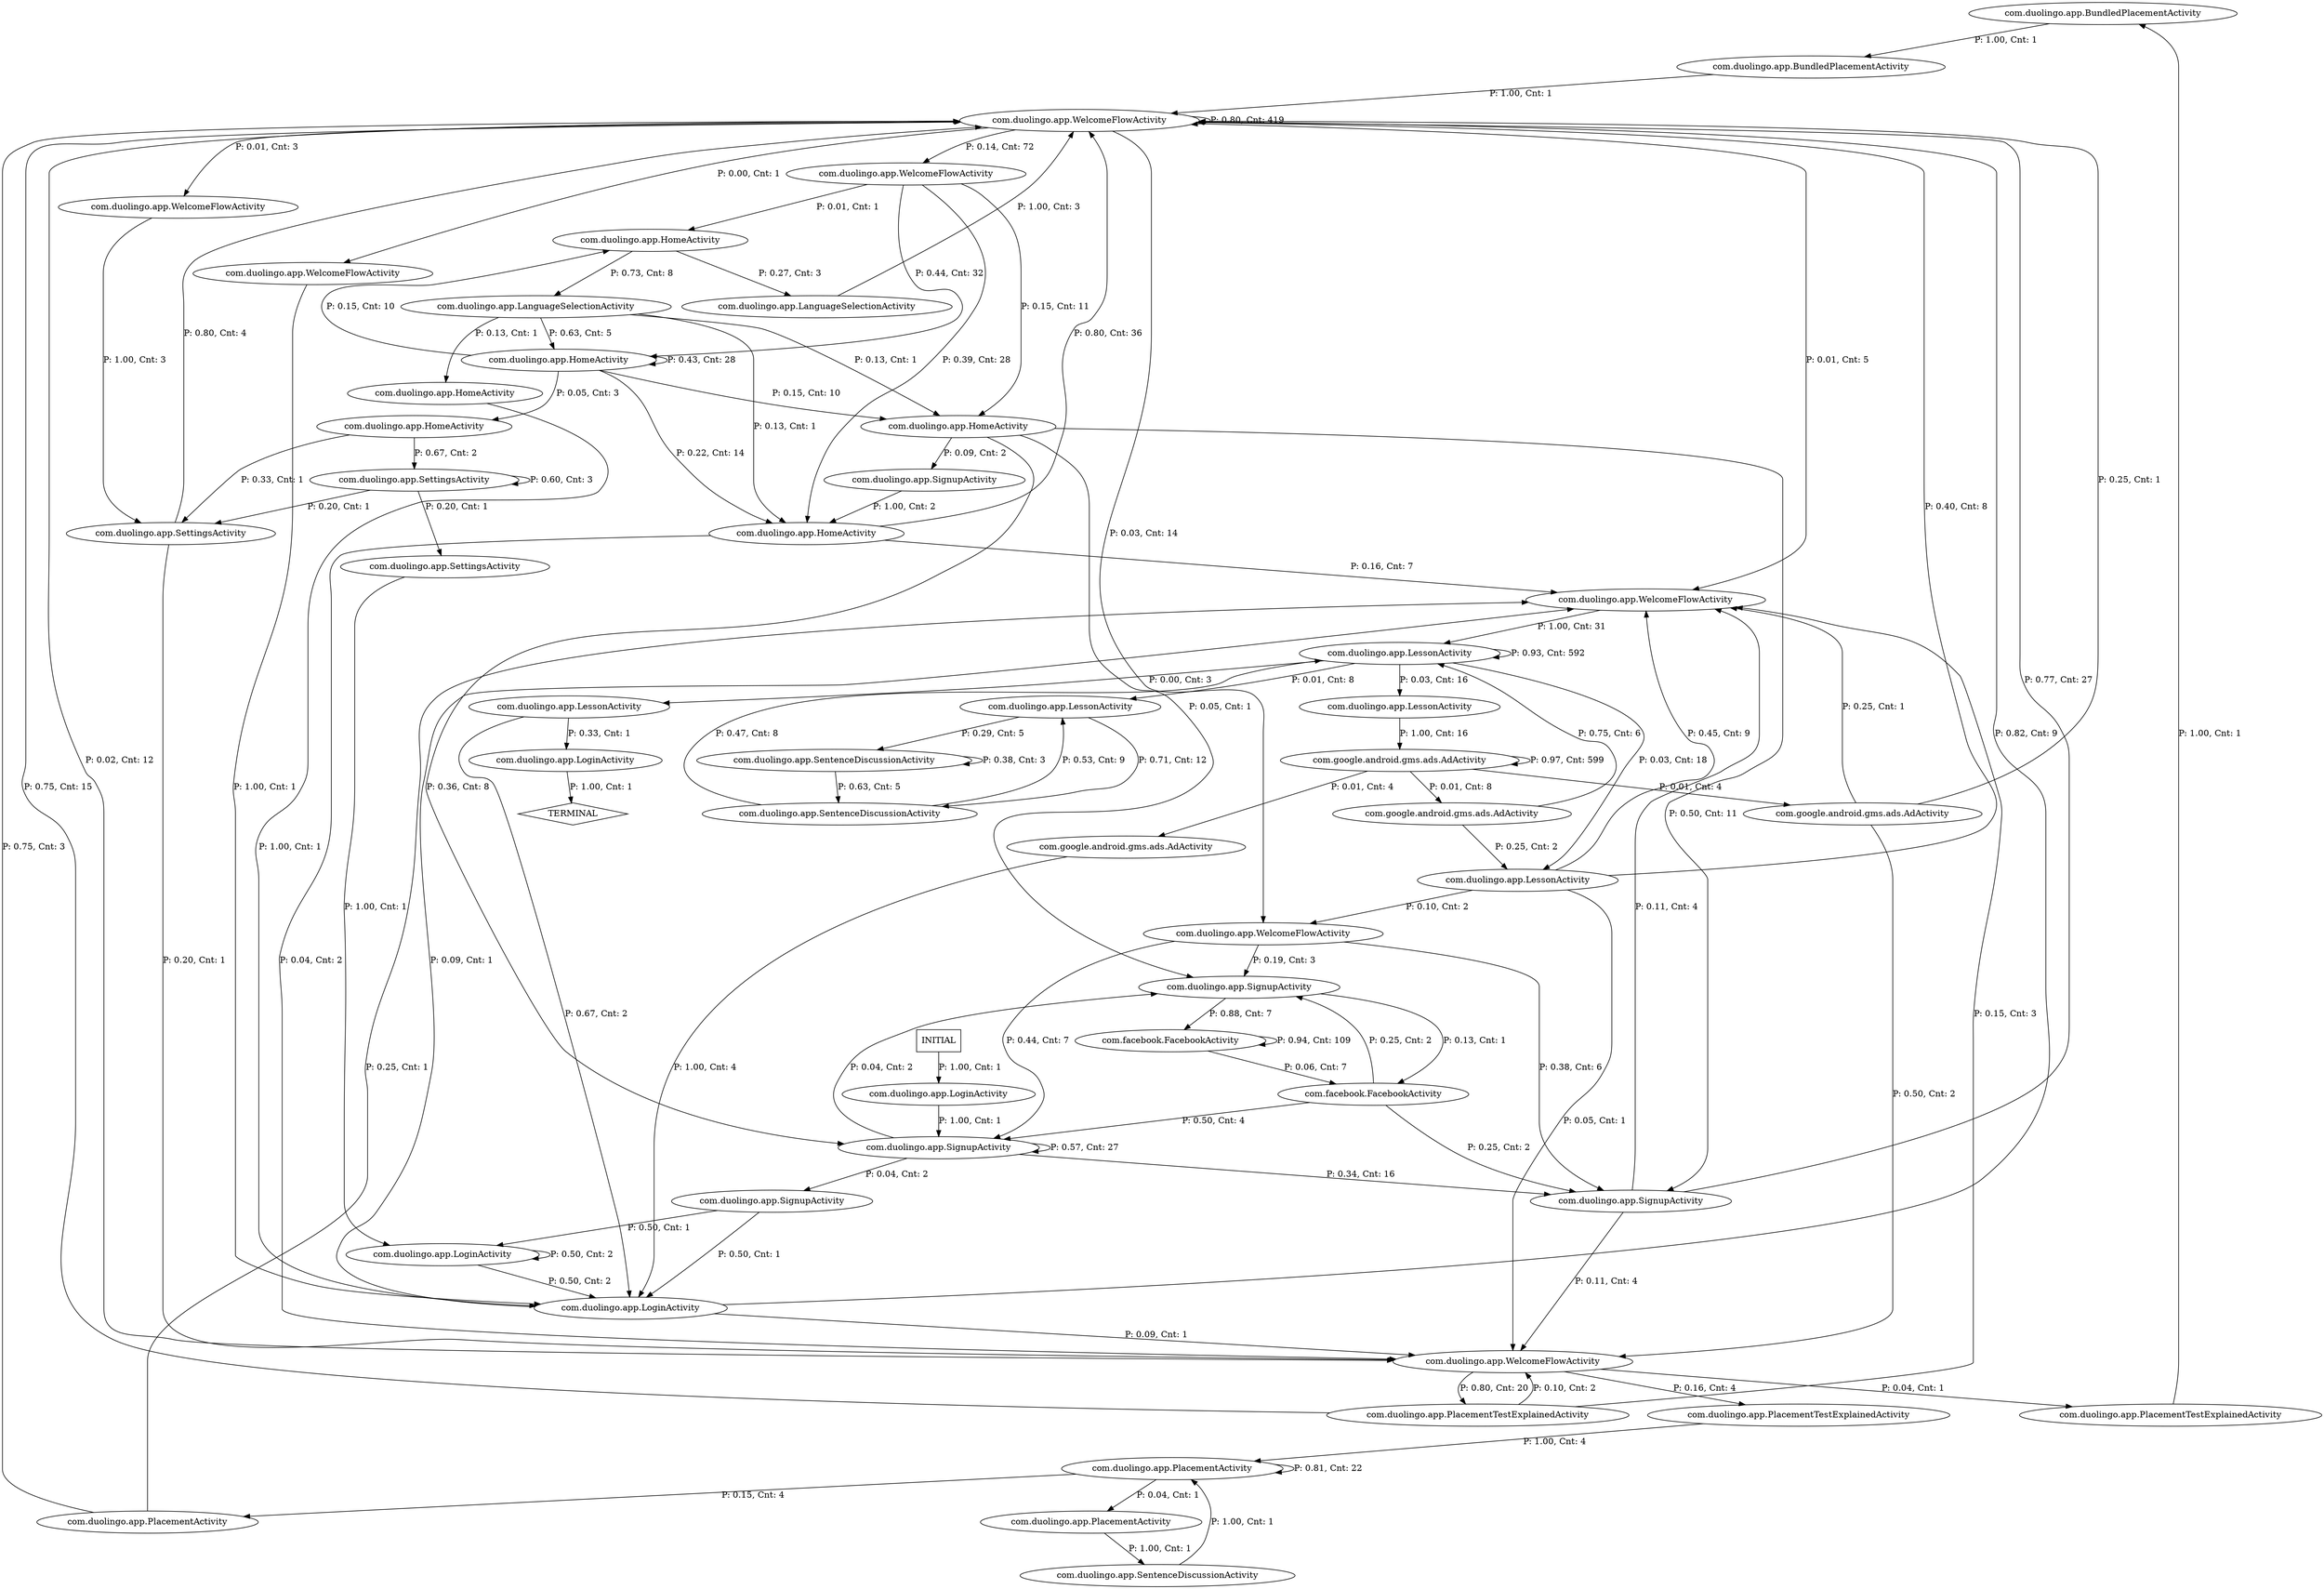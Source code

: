 digraph G {
  0 [label="com.duolingo.app.BundledPlacementActivity"];
  1 [label="com.duolingo.app.BundledPlacementActivity"];
  2 [label="com.duolingo.app.HomeActivity"];
  3 [label="com.duolingo.app.HomeActivity"];
  4 [label="com.duolingo.app.HomeActivity"];
  5 [label="com.duolingo.app.HomeActivity"];
  6 [label="com.duolingo.app.HomeActivity"];
  7 [label="com.duolingo.app.HomeActivity"];
  8 [label="com.duolingo.app.LanguageSelectionActivity"];
  9 [label="com.duolingo.app.LanguageSelectionActivity"];
  10 [label="com.duolingo.app.LessonActivity"];
  11 [label="com.duolingo.app.LessonActivity"];
  12 [label="com.duolingo.app.LessonActivity"];
  13 [label="com.duolingo.app.LessonActivity"];
  14 [label="com.duolingo.app.LessonActivity"];
  15 [label="com.duolingo.app.LoginActivity"];
  16 [label="com.duolingo.app.LoginActivity"];
  17 [label="com.duolingo.app.LoginActivity"];
  18 [label="com.duolingo.app.LoginActivity"];
  19 [label="com.duolingo.app.PlacementActivity"];
  20 [label="com.duolingo.app.PlacementActivity"];
  21 [label="com.duolingo.app.PlacementActivity"];
  22 [label="com.duolingo.app.PlacementTestExplainedActivity"];
  23 [label="com.duolingo.app.PlacementTestExplainedActivity"];
  24 [label="com.duolingo.app.PlacementTestExplainedActivity"];
  25 [label="com.duolingo.app.SentenceDiscussionActivity"];
  26 [label="com.duolingo.app.SentenceDiscussionActivity"];
  27 [label="com.duolingo.app.SentenceDiscussionActivity"];
  28 [label="com.duolingo.app.SettingsActivity"];
  29 [label="com.duolingo.app.SettingsActivity"];
  30 [label="com.duolingo.app.SettingsActivity"];
  31 [label="com.duolingo.app.SignupActivity"];
  32 [label="com.duolingo.app.SignupActivity"];
  33 [label="com.duolingo.app.SignupActivity"];
  34 [label="com.duolingo.app.SignupActivity"];
  35 [label="com.duolingo.app.SignupActivity"];
  36 [label="com.duolingo.app.WelcomeFlowActivity"];
  37 [label="com.duolingo.app.WelcomeFlowActivity"];
  38 [label="com.duolingo.app.WelcomeFlowActivity"];
  39 [label="com.duolingo.app.WelcomeFlowActivity"];
  40 [label="com.duolingo.app.WelcomeFlowActivity"];
  41 [label="com.duolingo.app.WelcomeFlowActivity"];
  42 [label="com.duolingo.app.WelcomeFlowActivity"];
  43 [label="com.facebook.FacebookActivity"];
  44 [label="com.facebook.FacebookActivity"];
  45 [label="com.google.android.gms.ads.AdActivity"];
  46 [label="com.google.android.gms.ads.AdActivity"];
  47 [label="com.google.android.gms.ads.AdActivity"];
  48 [label="com.google.android.gms.ads.AdActivity"];
  49 [label="TERMINAL",shape=diamond];
  50 [label="INITIAL",shape=box];
0->1 [label="P: 1.00, Cnt: 1"];
1->42 [label="P: 1.00, Cnt: 1"];
2->18 [label="P: 1.00, Cnt: 1"];
3->8 [label="P: 0.27, Cnt: 3"];
3->9 [label="P: 0.73, Cnt: 8"];
4->29 [label="P: 0.33, Cnt: 1"];
4->30 [label="P: 0.67, Cnt: 2"];
5->39 [label="P: 0.04, Cnt: 2"];
5->36 [label="P: 0.16, Cnt: 7"];
5->42 [label="P: 0.80, Cnt: 36"];
6->33 [label="P: 0.05, Cnt: 1"];
6->31 [label="P: 0.09, Cnt: 2"];
6->35 [label="P: 0.36, Cnt: 8"];
6->34 [label="P: 0.50, Cnt: 11"];
7->4 [label="P: 0.05, Cnt: 3"];
7->6 [label="P: 0.15, Cnt: 10"];
7->3 [label="P: 0.15, Cnt: 10"];
7->5 [label="P: 0.22, Cnt: 14"];
7->7 [label="P: 0.43, Cnt: 28"];
8->42 [label="P: 1.00, Cnt: 3"];
9->6 [label="P: 0.13, Cnt: 1"];
9->2 [label="P: 0.13, Cnt: 1"];
9->5 [label="P: 0.13, Cnt: 1"];
9->7 [label="P: 0.63, Cnt: 5"];
10->48 [label="P: 1.00, Cnt: 16"];
11->16 [label="P: 0.33, Cnt: 1"];
11->18 [label="P: 0.67, Cnt: 2"];
12->27 [label="P: 0.29, Cnt: 5"];
12->26 [label="P: 0.71, Cnt: 12"];
13->39 [label="P: 0.05, Cnt: 1"];
13->40 [label="P: 0.10, Cnt: 2"];
13->42 [label="P: 0.40, Cnt: 8"];
13->36 [label="P: 0.45, Cnt: 9"];
14->11 [label="P: 0.00, Cnt: 3"];
14->12 [label="P: 0.01, Cnt: 8"];
14->10 [label="P: 0.03, Cnt: 16"];
14->13 [label="P: 0.03, Cnt: 18"];
14->14 [label="P: 0.93, Cnt: 592"];
15->35 [label="P: 1.00, Cnt: 1"];
16->49 [label="P: 1.00, Cnt: 1"];
17->18 [label="P: 0.50, Cnt: 2"];
17->17 [label="P: 0.50, Cnt: 2"];
18->39 [label="P: 0.09, Cnt: 1"];
18->36 [label="P: 0.09, Cnt: 1"];
18->42 [label="P: 0.82, Cnt: 9"];
19->25 [label="P: 1.00, Cnt: 1"];
20->36 [label="P: 0.25, Cnt: 1"];
20->42 [label="P: 0.75, Cnt: 3"];
21->19 [label="P: 0.04, Cnt: 1"];
21->20 [label="P: 0.15, Cnt: 4"];
21->21 [label="P: 0.81, Cnt: 22"];
22->0 [label="P: 1.00, Cnt: 1"];
23->21 [label="P: 1.00, Cnt: 4"];
24->39 [label="P: 0.10, Cnt: 2"];
24->36 [label="P: 0.15, Cnt: 3"];
24->42 [label="P: 0.75, Cnt: 15"];
25->21 [label="P: 1.00, Cnt: 1"];
26->14 [label="P: 0.47, Cnt: 8"];
26->12 [label="P: 0.53, Cnt: 9"];
27->27 [label="P: 0.38, Cnt: 3"];
27->26 [label="P: 0.63, Cnt: 5"];
28->17 [label="P: 1.00, Cnt: 1"];
29->39 [label="P: 0.20, Cnt: 1"];
29->42 [label="P: 0.80, Cnt: 4"];
30->28 [label="P: 0.20, Cnt: 1"];
30->29 [label="P: 0.20, Cnt: 1"];
30->30 [label="P: 0.60, Cnt: 3"];
31->5 [label="P: 1.00, Cnt: 2"];
32->18 [label="P: 0.50, Cnt: 1"];
32->17 [label="P: 0.50, Cnt: 1"];
33->44 [label="P: 0.13, Cnt: 1"];
33->43 [label="P: 0.88, Cnt: 7"];
34->39 [label="P: 0.11, Cnt: 4"];
34->36 [label="P: 0.11, Cnt: 4"];
34->42 [label="P: 0.77, Cnt: 27"];
35->33 [label="P: 0.04, Cnt: 2"];
35->32 [label="P: 0.04, Cnt: 2"];
35->34 [label="P: 0.34, Cnt: 16"];
35->35 [label="P: 0.57, Cnt: 27"];
36->14 [label="P: 1.00, Cnt: 31"];
37->18 [label="P: 1.00, Cnt: 1"];
38->29 [label="P: 1.00, Cnt: 3"];
39->22 [label="P: 0.04, Cnt: 1"];
39->23 [label="P: 0.16, Cnt: 4"];
39->24 [label="P: 0.80, Cnt: 20"];
40->33 [label="P: 0.19, Cnt: 3"];
40->34 [label="P: 0.38, Cnt: 6"];
40->35 [label="P: 0.44, Cnt: 7"];
41->3 [label="P: 0.01, Cnt: 1"];
41->6 [label="P: 0.15, Cnt: 11"];
41->5 [label="P: 0.39, Cnt: 28"];
41->7 [label="P: 0.44, Cnt: 32"];
42->37 [label="P: 0.00, Cnt: 1"];
42->38 [label="P: 0.01, Cnt: 3"];
42->36 [label="P: 0.01, Cnt: 5"];
42->39 [label="P: 0.02, Cnt: 12"];
42->40 [label="P: 0.03, Cnt: 14"];
42->41 [label="P: 0.14, Cnt: 72"];
42->42 [label="P: 0.80, Cnt: 419"];
43->44 [label="P: 0.06, Cnt: 7"];
43->43 [label="P: 0.94, Cnt: 109"];
44->34 [label="P: 0.25, Cnt: 2"];
44->33 [label="P: 0.25, Cnt: 2"];
44->35 [label="P: 0.50, Cnt: 4"];
45->18 [label="P: 1.00, Cnt: 4"];
46->13 [label="P: 0.25, Cnt: 2"];
46->14 [label="P: 0.75, Cnt: 6"];
47->42 [label="P: 0.25, Cnt: 1"];
47->36 [label="P: 0.25, Cnt: 1"];
47->39 [label="P: 0.50, Cnt: 2"];
48->45 [label="P: 0.01, Cnt: 4"];
48->47 [label="P: 0.01, Cnt: 4"];
48->46 [label="P: 0.01, Cnt: 8"];
48->48 [label="P: 0.97, Cnt: 599"];
50->15 [label="P: 1.00, Cnt: 1"];
}
